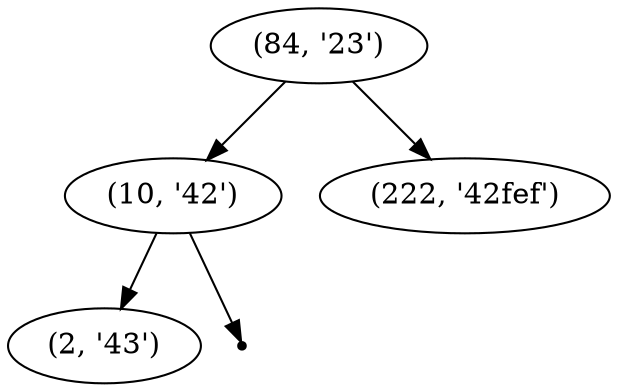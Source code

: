digraph BinaryTree {
"(84, '23')" -> "(10, '42')";
"(84, '23')" -> "(222, '42fef')";
"(10, '42')" -> "(2, '43')";
null_10 [shape=point];
"(10, '42')" -> null_10;
}
